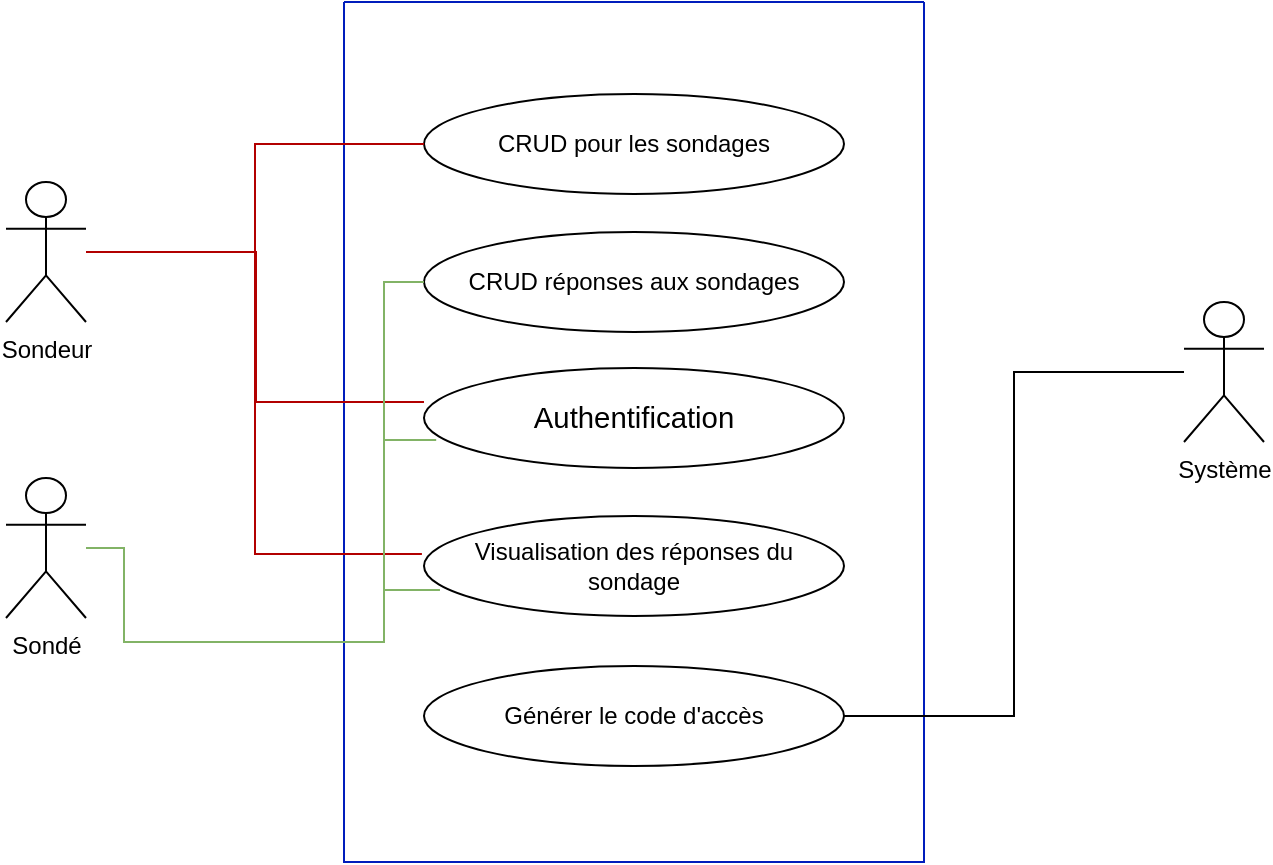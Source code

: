 <mxfile version="18.0.3" type="device"><diagram id="kpZUOSAQxYq4DeB6RHwx" name="Page-1"><mxGraphModel dx="815" dy="687" grid="1" gridSize="10" guides="1" tooltips="1" connect="1" arrows="1" fold="1" page="1" pageScale="1" pageWidth="827" pageHeight="1169" math="0" shadow="0"><root><mxCell id="0"/><mxCell id="1" parent="0"/><mxCell id="sJ5UJhuLcmmagmn6Yz2G-3" value="" style="swimlane;startSize=0;fillColor=#0050ef;strokeColor=#001DBC;fontColor=#ffffff;" parent="1" vertex="1"><mxGeometry x="190" y="420" width="290" height="430" as="geometry"><mxRectangle x="190" y="420" width="50" height="40" as="alternateBounds"/></mxGeometry></mxCell><mxCell id="sJ5UJhuLcmmagmn6Yz2G-4" value="CRUD pour les sondages" style="ellipse;whiteSpace=wrap;html=1;" parent="sJ5UJhuLcmmagmn6Yz2G-3" vertex="1"><mxGeometry x="40" y="46" width="210" height="50" as="geometry"/></mxCell><mxCell id="sJ5UJhuLcmmagmn6Yz2G-5" value="CRUD réponses aux sondages" style="ellipse;whiteSpace=wrap;html=1;" parent="sJ5UJhuLcmmagmn6Yz2G-3" vertex="1"><mxGeometry x="40" y="115" width="210" height="50" as="geometry"/></mxCell><mxCell id="sJ5UJhuLcmmagmn6Yz2G-6" value="&lt;span style=&quot;font-size: 11.0pt ; line-height: 107% ; font-family: &amp;#34;calibri&amp;#34; , sans-serif&quot;&gt;Authentification&lt;/span&gt;" style="ellipse;whiteSpace=wrap;html=1;" parent="sJ5UJhuLcmmagmn6Yz2G-3" vertex="1"><mxGeometry x="40" y="183" width="210" height="50" as="geometry"/></mxCell><mxCell id="sJ5UJhuLcmmagmn6Yz2G-7" value="Visualisation des réponses du sondage" style="ellipse;whiteSpace=wrap;html=1;" parent="sJ5UJhuLcmmagmn6Yz2G-3" vertex="1"><mxGeometry x="40" y="257" width="210" height="50" as="geometry"/></mxCell><mxCell id="sJ5UJhuLcmmagmn6Yz2G-8" value="Générer le code d'accès" style="ellipse;whiteSpace=wrap;html=1;" parent="sJ5UJhuLcmmagmn6Yz2G-3" vertex="1"><mxGeometry x="40" y="332" width="210" height="50" as="geometry"/></mxCell><mxCell id="sJ5UJhuLcmmagmn6Yz2G-18" value="" style="edgeStyle=orthogonalEdgeStyle;rounded=0;orthogonalLoop=1;jettySize=auto;html=1;endArrow=none;endFill=0;fillColor=#e51400;strokeColor=#B20000;" parent="1" source="sJ5UJhuLcmmagmn6Yz2G-13" edge="1"><mxGeometry relative="1" as="geometry"><mxPoint x="230" y="620" as="targetPoint"/><Array as="points"><mxPoint x="146" y="545"/><mxPoint x="146" y="620"/><mxPoint x="230" y="620"/></Array></mxGeometry></mxCell><mxCell id="sJ5UJhuLcmmagmn6Yz2G-20" value="" style="edgeStyle=orthogonalEdgeStyle;rounded=0;orthogonalLoop=1;jettySize=auto;html=1;endArrow=none;endFill=0;entryX=0;entryY=0.5;entryDx=0;entryDy=0;fillColor=#e51400;strokeColor=#B20000;" parent="1" source="sJ5UJhuLcmmagmn6Yz2G-13" target="sJ5UJhuLcmmagmn6Yz2G-4" edge="1"><mxGeometry relative="1" as="geometry"><mxPoint x="180" y="552" as="targetPoint"/></mxGeometry></mxCell><mxCell id="sJ5UJhuLcmmagmn6Yz2G-22" value="" style="edgeStyle=orthogonalEdgeStyle;rounded=0;orthogonalLoop=1;jettySize=auto;html=1;endArrow=none;endFill=0;entryX=-0.005;entryY=0.38;entryDx=0;entryDy=0;fillColor=#e51400;strokeColor=#B20000;entryPerimeter=0;" parent="1" source="sJ5UJhuLcmmagmn6Yz2G-13" target="sJ5UJhuLcmmagmn6Yz2G-7" edge="1"><mxGeometry relative="1" as="geometry"><mxPoint x="130" y="390" as="targetPoint"/></mxGeometry></mxCell><mxCell id="sJ5UJhuLcmmagmn6Yz2G-13" value="Sondeur" style="shape=umlActor;verticalLabelPosition=bottom;verticalAlign=top;html=1;outlineConnect=0;" parent="1" vertex="1"><mxGeometry x="21" y="510" width="40" height="70" as="geometry"/></mxCell><mxCell id="sJ5UJhuLcmmagmn6Yz2G-29" value="" style="edgeStyle=orthogonalEdgeStyle;rounded=0;orthogonalLoop=1;jettySize=auto;html=1;endArrow=none;endFill=0;fillColor=#d5e8d4;strokeColor=#82b366;gradientColor=#97d077;entryX=0;entryY=0.5;entryDx=0;entryDy=0;" parent="1" source="sJ5UJhuLcmmagmn6Yz2G-14" target="sJ5UJhuLcmmagmn6Yz2G-5" edge="1"><mxGeometry relative="1" as="geometry"><mxPoint x="230" y="490" as="targetPoint"/><Array as="points"><mxPoint x="80" y="693"/><mxPoint x="80" y="740"/><mxPoint x="210" y="740"/><mxPoint x="210" y="560"/></Array></mxGeometry></mxCell><mxCell id="sJ5UJhuLcmmagmn6Yz2G-31" value="" style="edgeStyle=orthogonalEdgeStyle;rounded=0;orthogonalLoop=1;jettySize=auto;html=1;endArrow=none;endFill=0;entryX=0.029;entryY=0.72;entryDx=0;entryDy=0;entryPerimeter=0;fillColor=#d5e8d4;gradientColor=#97d077;strokeColor=#82b366;" parent="1" source="sJ5UJhuLcmmagmn6Yz2G-14" target="sJ5UJhuLcmmagmn6Yz2G-6" edge="1"><mxGeometry relative="1" as="geometry"><mxPoint x="140" y="830" as="targetPoint"/><Array as="points"><mxPoint x="80" y="693"/><mxPoint x="80" y="740"/><mxPoint x="210" y="740"/><mxPoint x="210" y="639"/></Array></mxGeometry></mxCell><mxCell id="sJ5UJhuLcmmagmn6Yz2G-33" value="" style="edgeStyle=orthogonalEdgeStyle;rounded=0;orthogonalLoop=1;jettySize=auto;html=1;endArrow=none;endFill=0;entryX=0.038;entryY=0.74;entryDx=0;entryDy=0;entryPerimeter=0;fillColor=#d5e8d4;gradientColor=#97d077;strokeColor=#82b366;" parent="1" source="sJ5UJhuLcmmagmn6Yz2G-14" target="sJ5UJhuLcmmagmn6Yz2G-7" edge="1"><mxGeometry relative="1" as="geometry"><mxPoint x="130" y="810" as="targetPoint"/><Array as="points"><mxPoint x="80" y="693"/><mxPoint x="80" y="740"/><mxPoint x="210" y="740"/><mxPoint x="210" y="714"/></Array></mxGeometry></mxCell><mxCell id="sJ5UJhuLcmmagmn6Yz2G-14" value="Sondé" style="shape=umlActor;verticalLabelPosition=bottom;verticalAlign=top;html=1;outlineConnect=0;" parent="1" vertex="1"><mxGeometry x="21" y="658" width="40" height="70" as="geometry"/></mxCell><mxCell id="0N3O2P7s2qq4Fnhvs1Ys-5" value="" style="edgeStyle=orthogonalEdgeStyle;rounded=0;orthogonalLoop=1;jettySize=auto;html=1;entryX=1;entryY=0.5;entryDx=0;entryDy=0;endArrow=none;endFill=0;" edge="1" parent="1" source="0N3O2P7s2qq4Fnhvs1Ys-1" target="sJ5UJhuLcmmagmn6Yz2G-8"><mxGeometry relative="1" as="geometry"><mxPoint x="570" y="800" as="targetPoint"/></mxGeometry></mxCell><mxCell id="0N3O2P7s2qq4Fnhvs1Ys-1" value="Système" style="shape=umlActor;verticalLabelPosition=bottom;verticalAlign=top;html=1;outlineConnect=0;" vertex="1" parent="1"><mxGeometry x="610" y="570" width="40" height="70" as="geometry"/></mxCell></root></mxGraphModel></diagram></mxfile>